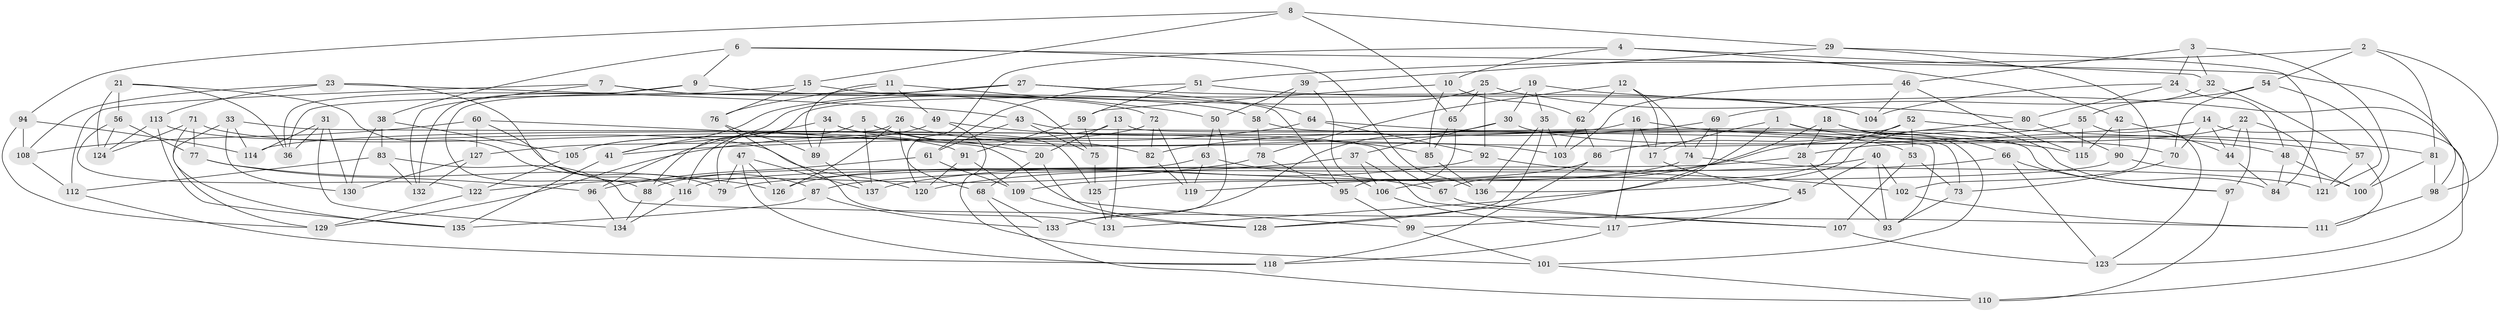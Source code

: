 // Generated by graph-tools (version 1.1) at 2025/38/03/09/25 02:38:12]
// undirected, 137 vertices, 274 edges
graph export_dot {
graph [start="1"]
  node [color=gray90,style=filled];
  1;
  2;
  3;
  4;
  5;
  6;
  7;
  8;
  9;
  10;
  11;
  12;
  13;
  14;
  15;
  16;
  17;
  18;
  19;
  20;
  21;
  22;
  23;
  24;
  25;
  26;
  27;
  28;
  29;
  30;
  31;
  32;
  33;
  34;
  35;
  36;
  37;
  38;
  39;
  40;
  41;
  42;
  43;
  44;
  45;
  46;
  47;
  48;
  49;
  50;
  51;
  52;
  53;
  54;
  55;
  56;
  57;
  58;
  59;
  60;
  61;
  62;
  63;
  64;
  65;
  66;
  67;
  68;
  69;
  70;
  71;
  72;
  73;
  74;
  75;
  76;
  77;
  78;
  79;
  80;
  81;
  82;
  83;
  84;
  85;
  86;
  87;
  88;
  89;
  90;
  91;
  92;
  93;
  94;
  95;
  96;
  97;
  98;
  99;
  100;
  101;
  102;
  103;
  104;
  105;
  106;
  107;
  108;
  109;
  110;
  111;
  112;
  113;
  114;
  115;
  116;
  117;
  118;
  119;
  120;
  121;
  122;
  123;
  124;
  125;
  126;
  127;
  128;
  129;
  130;
  131;
  132;
  133;
  134;
  135;
  136;
  137;
  1 -- 17;
  1 -- 131;
  1 -- 101;
  1 -- 48;
  2 -- 54;
  2 -- 81;
  2 -- 98;
  2 -- 51;
  3 -- 24;
  3 -- 32;
  3 -- 46;
  3 -- 100;
  4 -- 32;
  4 -- 120;
  4 -- 10;
  4 -- 42;
  5 -- 20;
  5 -- 137;
  5 -- 116;
  5 -- 82;
  6 -- 38;
  6 -- 9;
  6 -- 136;
  6 -- 98;
  7 -- 112;
  7 -- 75;
  7 -- 72;
  7 -- 132;
  8 -- 65;
  8 -- 94;
  8 -- 29;
  8 -- 15;
  9 -- 132;
  9 -- 58;
  9 -- 36;
  10 -- 59;
  10 -- 85;
  10 -- 62;
  11 -- 76;
  11 -- 89;
  11 -- 49;
  11 -- 50;
  12 -- 78;
  12 -- 62;
  12 -- 17;
  12 -- 74;
  13 -- 73;
  13 -- 105;
  13 -- 131;
  13 -- 20;
  14 -- 44;
  14 -- 110;
  14 -- 41;
  14 -- 70;
  15 -- 76;
  15 -- 95;
  15 -- 88;
  16 -- 117;
  16 -- 17;
  16 -- 114;
  16 -- 81;
  17 -- 45;
  18 -- 106;
  18 -- 84;
  18 -- 66;
  18 -- 28;
  19 -- 35;
  19 -- 30;
  19 -- 123;
  19 -- 88;
  20 -- 128;
  20 -- 68;
  21 -- 124;
  21 -- 36;
  21 -- 56;
  21 -- 79;
  22 -- 28;
  22 -- 97;
  22 -- 44;
  22 -- 121;
  23 -- 43;
  23 -- 116;
  23 -- 108;
  23 -- 113;
  24 -- 48;
  24 -- 104;
  24 -- 80;
  25 -- 80;
  25 -- 41;
  25 -- 92;
  25 -- 65;
  26 -- 68;
  26 -- 79;
  26 -- 126;
  26 -- 53;
  27 -- 36;
  27 -- 104;
  27 -- 64;
  27 -- 41;
  28 -- 116;
  28 -- 93;
  29 -- 39;
  29 -- 102;
  29 -- 84;
  30 -- 70;
  30 -- 37;
  30 -- 133;
  31 -- 36;
  31 -- 130;
  31 -- 114;
  31 -- 134;
  32 -- 57;
  32 -- 55;
  33 -- 67;
  33 -- 129;
  33 -- 114;
  33 -- 130;
  34 -- 103;
  34 -- 96;
  34 -- 125;
  34 -- 89;
  35 -- 128;
  35 -- 103;
  35 -- 136;
  37 -- 107;
  37 -- 106;
  37 -- 120;
  38 -- 105;
  38 -- 83;
  38 -- 130;
  39 -- 58;
  39 -- 50;
  39 -- 106;
  40 -- 87;
  40 -- 45;
  40 -- 102;
  40 -- 93;
  41 -- 135;
  42 -- 90;
  42 -- 44;
  42 -- 115;
  43 -- 61;
  43 -- 75;
  43 -- 93;
  44 -- 84;
  45 -- 99;
  45 -- 117;
  46 -- 115;
  46 -- 103;
  46 -- 104;
  47 -- 126;
  47 -- 137;
  47 -- 118;
  47 -- 79;
  48 -- 100;
  48 -- 84;
  49 -- 101;
  49 -- 85;
  49 -- 127;
  50 -- 63;
  50 -- 133;
  51 -- 104;
  51 -- 59;
  51 -- 61;
  52 -- 67;
  52 -- 86;
  52 -- 57;
  52 -- 53;
  53 -- 107;
  53 -- 73;
  54 -- 121;
  54 -- 70;
  54 -- 69;
  55 -- 136;
  55 -- 115;
  55 -- 123;
  56 -- 124;
  56 -- 122;
  56 -- 77;
  57 -- 111;
  57 -- 121;
  58 -- 78;
  58 -- 97;
  59 -- 91;
  59 -- 75;
  60 -- 99;
  60 -- 87;
  60 -- 127;
  60 -- 108;
  61 -- 109;
  61 -- 96;
  62 -- 86;
  62 -- 103;
  63 -- 88;
  63 -- 67;
  63 -- 119;
  64 -- 115;
  64 -- 92;
  64 -- 129;
  65 -- 95;
  65 -- 85;
  66 -- 123;
  66 -- 79;
  66 -- 97;
  67 -- 107;
  68 -- 110;
  68 -- 133;
  69 -- 82;
  69 -- 128;
  69 -- 74;
  70 -- 73;
  71 -- 124;
  71 -- 77;
  71 -- 135;
  71 -- 91;
  72 -- 82;
  72 -- 105;
  72 -- 119;
  73 -- 93;
  74 -- 126;
  74 -- 121;
  75 -- 125;
  76 -- 89;
  76 -- 131;
  77 -- 96;
  77 -- 126;
  78 -- 122;
  78 -- 95;
  80 -- 90;
  80 -- 119;
  81 -- 100;
  81 -- 98;
  82 -- 119;
  83 -- 112;
  83 -- 111;
  83 -- 132;
  85 -- 136;
  86 -- 118;
  86 -- 109;
  87 -- 133;
  87 -- 135;
  88 -- 134;
  89 -- 137;
  90 -- 100;
  90 -- 125;
  91 -- 120;
  91 -- 109;
  92 -- 137;
  92 -- 102;
  94 -- 108;
  94 -- 129;
  94 -- 114;
  95 -- 99;
  96 -- 134;
  97 -- 110;
  98 -- 111;
  99 -- 101;
  101 -- 110;
  102 -- 111;
  105 -- 122;
  106 -- 117;
  107 -- 123;
  108 -- 112;
  109 -- 128;
  112 -- 118;
  113 -- 120;
  113 -- 124;
  113 -- 135;
  116 -- 134;
  117 -- 118;
  122 -- 129;
  125 -- 131;
  127 -- 132;
  127 -- 130;
}
